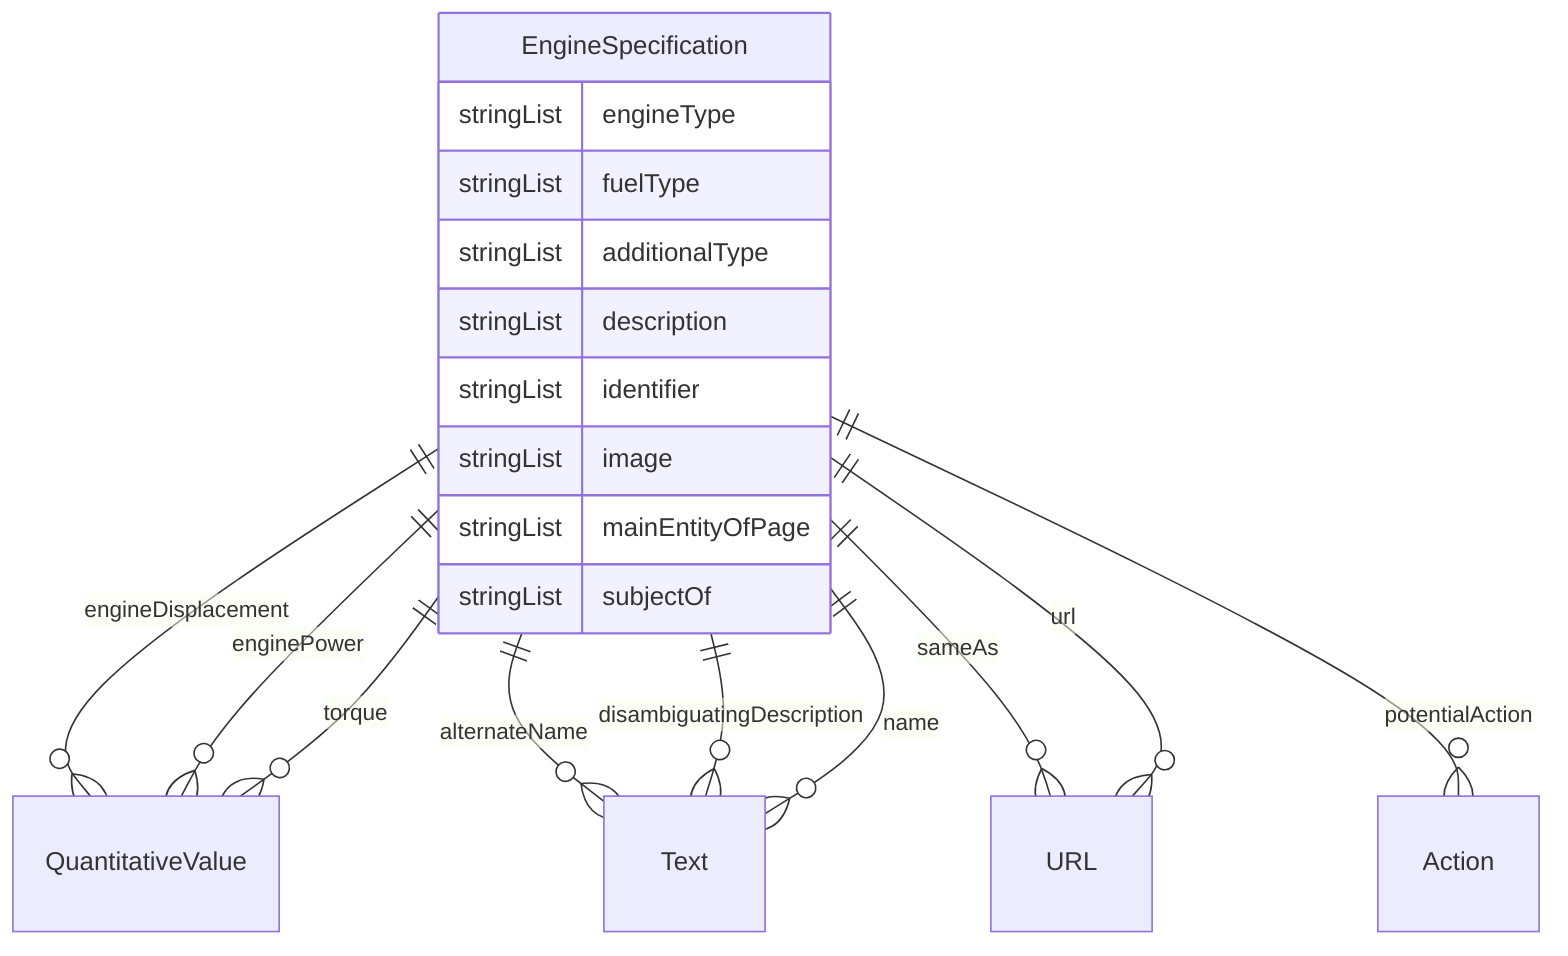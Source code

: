 erDiagram
EngineSpecification {
    stringList engineType  
    stringList fuelType  
    stringList additionalType  
    stringList description  
    stringList identifier  
    stringList image  
    stringList mainEntityOfPage  
    stringList subjectOf  
}

EngineSpecification ||--}o QuantitativeValue : "engineDisplacement"
EngineSpecification ||--}o QuantitativeValue : "enginePower"
EngineSpecification ||--}o QuantitativeValue : "torque"
EngineSpecification ||--}o Text : "alternateName"
EngineSpecification ||--}o Text : "disambiguatingDescription"
EngineSpecification ||--}o Text : "name"
EngineSpecification ||--}o URL : "sameAs"
EngineSpecification ||--}o Action : "potentialAction"
EngineSpecification ||--}o URL : "url"